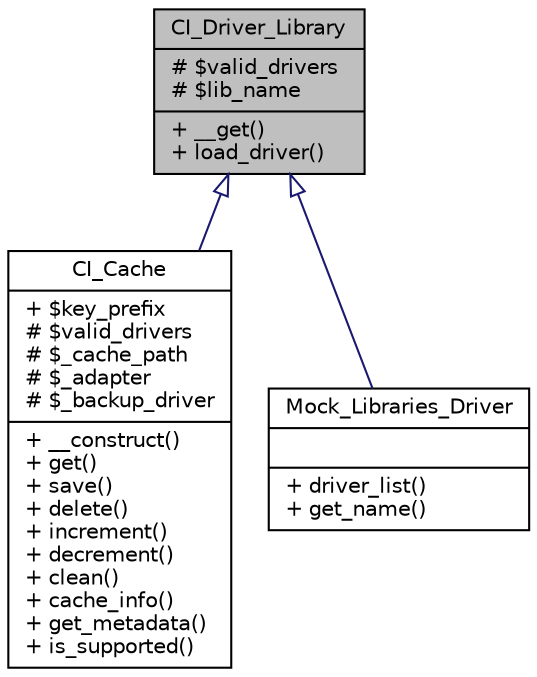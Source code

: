 digraph "CI_Driver_Library"
{
 // LATEX_PDF_SIZE
  edge [fontname="Helvetica",fontsize="10",labelfontname="Helvetica",labelfontsize="10"];
  node [fontname="Helvetica",fontsize="10",shape=record];
  Node0 [label="{CI_Driver_Library\n|# $valid_drivers\l# $lib_name\l|+ __get()\l+ load_driver()\l}",height=0.2,width=0.4,color="black", fillcolor="grey75", style="filled", fontcolor="black",tooltip=" "];
  Node0 -> Node1 [dir="back",color="midnightblue",fontsize="10",style="solid",arrowtail="onormal",fontname="Helvetica"];
  Node1 [label="{CI_Cache\n|+ $key_prefix\l# $valid_drivers\l# $_cache_path\l# $_adapter\l# $_backup_driver\l|+ __construct()\l+ get()\l+ save()\l+ delete()\l+ increment()\l+ decrement()\l+ clean()\l+ cache_info()\l+ get_metadata()\l+ is_supported()\l}",height=0.2,width=0.4,color="black", fillcolor="white", style="filled",URL="$class_c_i___cache.html",tooltip=" "];
  Node0 -> Node2 [dir="back",color="midnightblue",fontsize="10",style="solid",arrowtail="onormal",fontname="Helvetica"];
  Node2 [label="{Mock_Libraries_Driver\n||+ driver_list()\l+ get_name()\l}",height=0.2,width=0.4,color="black", fillcolor="white", style="filled",URL="$class_mock___libraries___driver.html",tooltip=" "];
}
